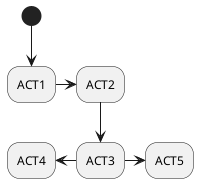 {
  "sha1": "gzfnjyueylviopztk22qzgo1qk0xso4",
  "insertion": {
    "when": "2024-06-01T09:03:08.590Z",
    "user": "plantuml@gmail.com"
  }
}
@startuml

(*) --> ACT1

ACT1 -> ACT2
ACT2 --> ACT3
ACT3 -left-> ACT4
ACT3 -> ACT5

@enduml
